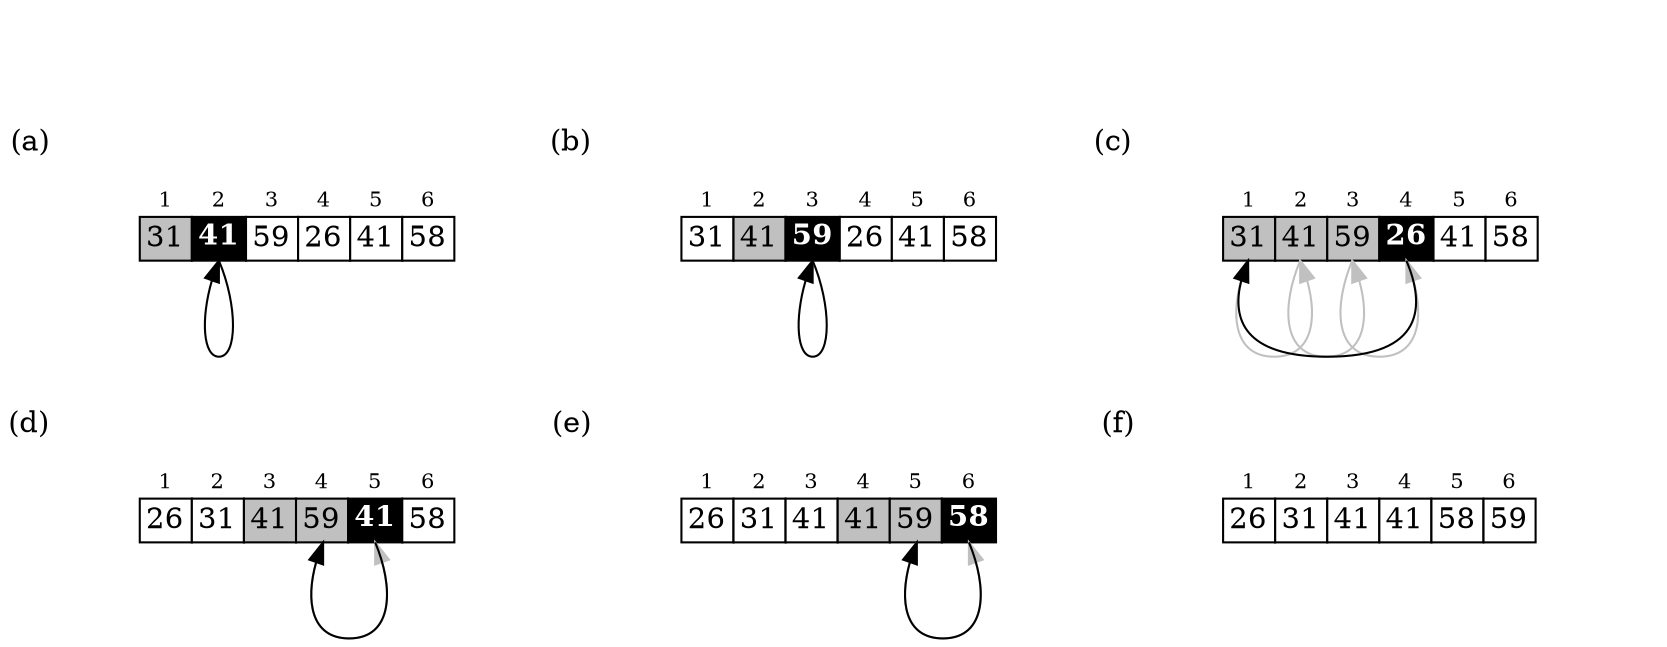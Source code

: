 digraph {
  rankdir = "TB"
  forcelabels = true
  edge [style="invis"]

  {
    rank = same
    node [style="invis"]
    00 -> 01 -> 02
  }

  subgraph cluster1 {
    style = "invis"

    node1 [
      color = "white"
      xlabel = "(a)"
      label = <<table border="0" cellspacing="0" color="black">
            <tr>
            <td><font point-size="10">1</font></td>
            <td><font point-size="10">2</font></td>
            <td><font point-size="10">3</font></td>
            <td><font point-size="10">4</font></td>
            <td><font point-size="10">5</font></td>
            <td><font point-size="10">6</font></td>
            </tr>
            <tr>
            <td port="p1" width="20" border="1" bgcolor="gray">31</td>
            <td port="p2" width="20" border="1" bgcolor="black"><font color="white"><b>41</b></font></td>
            <td port="p3" width="20" border="1" bgcolor="white">59</td>
            <td port="p4" width="20" border="1" bgcolor="white">26</td>
            <td port="p5" width="20" border="1" bgcolor="white">41</td>
            <td port="p6" width="20" border="1" bgcolor="white">58</td>
            </tr>
            </table>>
    ]

    {
      edge [style="", color="gray"]
      node1:p2:s -> node1:p2:s [color="black"]
    }

    node4 [
      color = "white"
      xlabel = "(d)"
      label = <<table border="0" cellspacing="0" color="black">
            <tr>
            <td><font point-size="10">1</font></td>
            <td><font point-size="10">2</font></td>
            <td><font point-size="10">3</font></td>
            <td><font point-size="10">4</font></td>
            <td><font point-size="10">5</font></td>
            <td><font point-size="10">6</font></td>
            </tr>
            <tr>
            <td port="p1" width="20" border="1" bgcolor="white">26</td>
            <td port="p2" width="20" border="1" bgcolor="white">31</td>
            <td port="p3" width="20" border="1" bgcolor="gray">41</td>
            <td port="p4" width="20" border="1" bgcolor="gray">59</td>
            <td port="p5" width="20" border="1" bgcolor="black"><font color="white"><b>41</b></font></td>
            <td port="p6" width="20" border="1" bgcolor="white">58</td>
            </tr>
            </table>>
    ]

    {
      edge [style="", color="gray"]
      node4:p4:s -> node4:p5:s
      node4:p5:s -> node4:p4:s [color="black"]
    }

    node1 -> node4 [minlen=2]
  }

  subgraph cluster2 {
    style = "invis"

    node2 [
      color = "white"
      xlabel = "(b)"
      label = <<table border="0" cellspacing="0" color="black">
            <tr>
            <td><font point-size="10">1</font></td>
            <td><font point-size="10">2</font></td>
            <td><font point-size="10">3</font></td>
            <td><font point-size="10">4</font></td>
            <td><font point-size="10">5</font></td>
            <td><font point-size="10">6</font></td>
            </tr>
            <tr>
            <td port="p1" width="20" border="1" bgcolor="white">31</td>
            <td port="p2" width="20" border="1" bgcolor="gray">41</td>
            <td port="p3" width="20" border="1" bgcolor="black"><font color="white"><b>59</b></font></td>
            <td port="p4" width="20" border="1" bgcolor="white">26</td>
            <td port="p5" width="20" border="1" bgcolor="white">41</td>
            <td port="p6" width="20" border="1" bgcolor="white">58</td>
            </tr>
            </table>>
    ]

    {
      edge [style="", color="gray"]
      node2:p3:s -> node2:p3:s [color="black"]
    }

    node5 [
      color = "white"
      xlabel = "(e)"
      label = <<table border="0" cellspacing="0" color="black">
            <tr>
            <td><font point-size="10">1</font></td>
            <td><font point-size="10">2</font></td>
            <td><font point-size="10">3</font></td>
            <td><font point-size="10">4</font></td>
            <td><font point-size="10">5</font></td>
            <td><font point-size="10">6</font></td>
            </tr>
            <tr>
            <td port="p1" width="20" border="1" bgcolor="white">26</td>
            <td port="p2" width="20" border="1" bgcolor="white">31</td>
            <td port="p3" width="20" border="1" bgcolor="white">41</td>
            <td port="p4" width="20" border="1" bgcolor="gray">41</td>
            <td port="p5" width="20" border="1" bgcolor="gray">59</td>
            <td port="p6" width="20" border="1" bgcolor="black"><font color="white"><b>58</b></font></td>
            </tr>
            </table>>
    ]

    {
      edge [style="", color="gray"]
      node5:p5:s -> node5:p6:s
      node5:p6:s -> node5:p5:s [color="black"]
    }

    node2 -> node5 [minlen=2]
  }

  subgraph cluster3 {
    style = "invis"

    node3 [
      color = "white"
      xlabel = "(c)"
      label = <<table border="0" cellspacing="0" color="black">
            <tr>
            <td><font point-size="10">1</font></td>
            <td><font point-size="10">2</font></td>
            <td><font point-size="10">3</font></td>
            <td><font point-size="10">4</font></td>
            <td><font point-size="10">5</font></td>
            <td><font point-size="10">6</font></td>
            </tr>
            <tr>
            <td port="p1" width="20" border="1" bgcolor="gray">31</td>
            <td port="p2" width="20" border="1" bgcolor="gray">41</td>
            <td port="p3" width="20" border="1" bgcolor="gray">59</td>
            <td port="p4" width="20" border="1" bgcolor="black"><font color="white"><b>26</b></font></td>
            <td port="p5" width="20" border="1" bgcolor="white">41</td>
            <td port="p6" width="20" border="1" bgcolor="white">58</td>
            </tr>
            </table>>
    ]

    {
      edge [style="", color="gray"]
      node3:p1:s -> node3:p2:s
      node3:p2:s -> node3:p3:s
      node3:p3:s -> node3:p4:s
      node3:p4:s -> node3:p1:s [color="black"]
    }

    node6 [
      color = "white"
      xlabel = "(f)"
      label = <<table border="0" cellspacing="0" color="black">
            <tr>
            <td><font point-size="10">1</font></td>
            <td><font point-size="10">2</font></td>
            <td><font point-size="10">3</font></td>
            <td><font point-size="10">4</font></td>
            <td><font point-size="10">5</font></td>
            <td><font point-size="10">6</font></td>
            </tr>
            <tr>
            <td port="p1" width="20" border="1" bgcolor="white">26</td>
            <td port="p2" width="20" border="1" bgcolor="white">31</td>
            <td port="p3" width="20" border="1" bgcolor="white">41</td>
            <td port="p4" width="20" border="1" bgcolor="white">41</td>
            <td port="p5" width="20" border="1" bgcolor="white">58</td>
            <td port="p6" width="20" border="1" bgcolor="white">59</td>
            </tr>
            </table>>
    ]

    node3 -> node6 [minlen=2]
  }

  00 -> node1 ;
  01 -> node2 ;
  02 -> node3 ;
}
